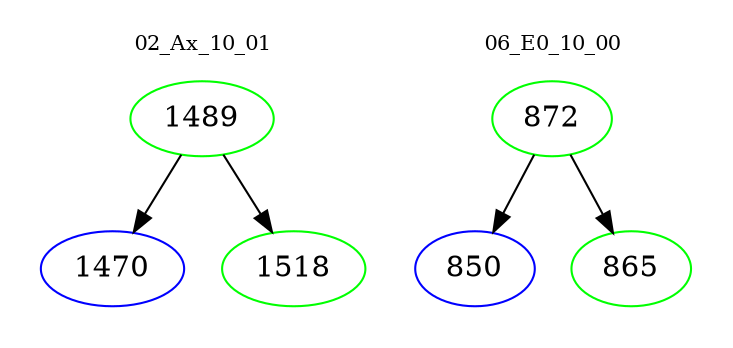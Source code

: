 digraph{
subgraph cluster_0 {
color = white
label = "02_Ax_10_01";
fontsize=10;
T0_1489 [label="1489", color="green"]
T0_1489 -> T0_1470 [color="black"]
T0_1470 [label="1470", color="blue"]
T0_1489 -> T0_1518 [color="black"]
T0_1518 [label="1518", color="green"]
}
subgraph cluster_1 {
color = white
label = "06_E0_10_00";
fontsize=10;
T1_872 [label="872", color="green"]
T1_872 -> T1_850 [color="black"]
T1_850 [label="850", color="blue"]
T1_872 -> T1_865 [color="black"]
T1_865 [label="865", color="green"]
}
}
